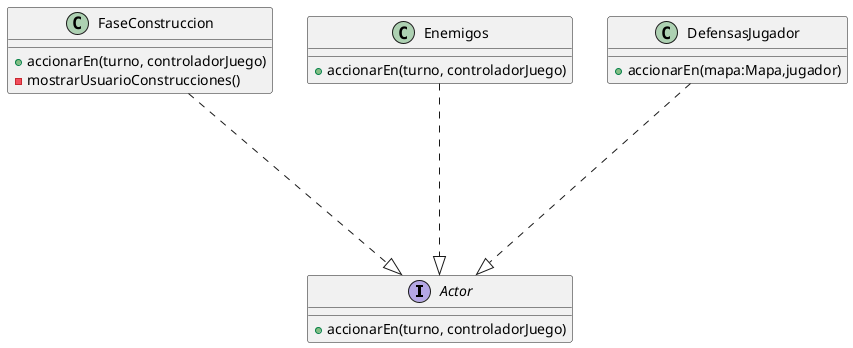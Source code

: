 @startuml

interface Actor{
    +accionarEn(turno, controladorJuego)
}

class FaseConstruccion{
    +accionarEn(turno, controladorJuego)
    -mostrarUsuarioConstrucciones()
}

class Enemigos{
    +accionarEn(turno, controladorJuego)
}

class DefensasJugador{
    +accionarEn(mapa:Mapa,jugador)
}

FaseConstruccion ....|> Actor
DefensasJugador ....|> Actor
Enemigos ....|> Actor


@enduml